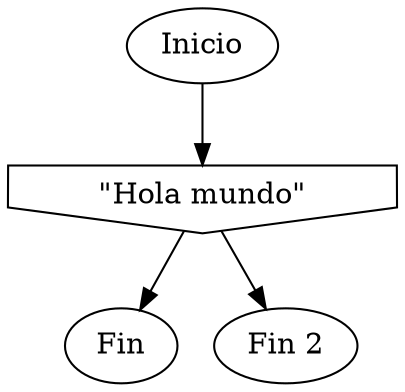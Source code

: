 // First flowchart
digraph "Hello world" {
	1 [label=Inicio]
	2 [label="\"Hola mundo\"" shape=invhouse]
	3 [label=Fin]
	4 [label="Fin 2"]
	1 -> 2
	2 -> 3
	2 -> 4
}
